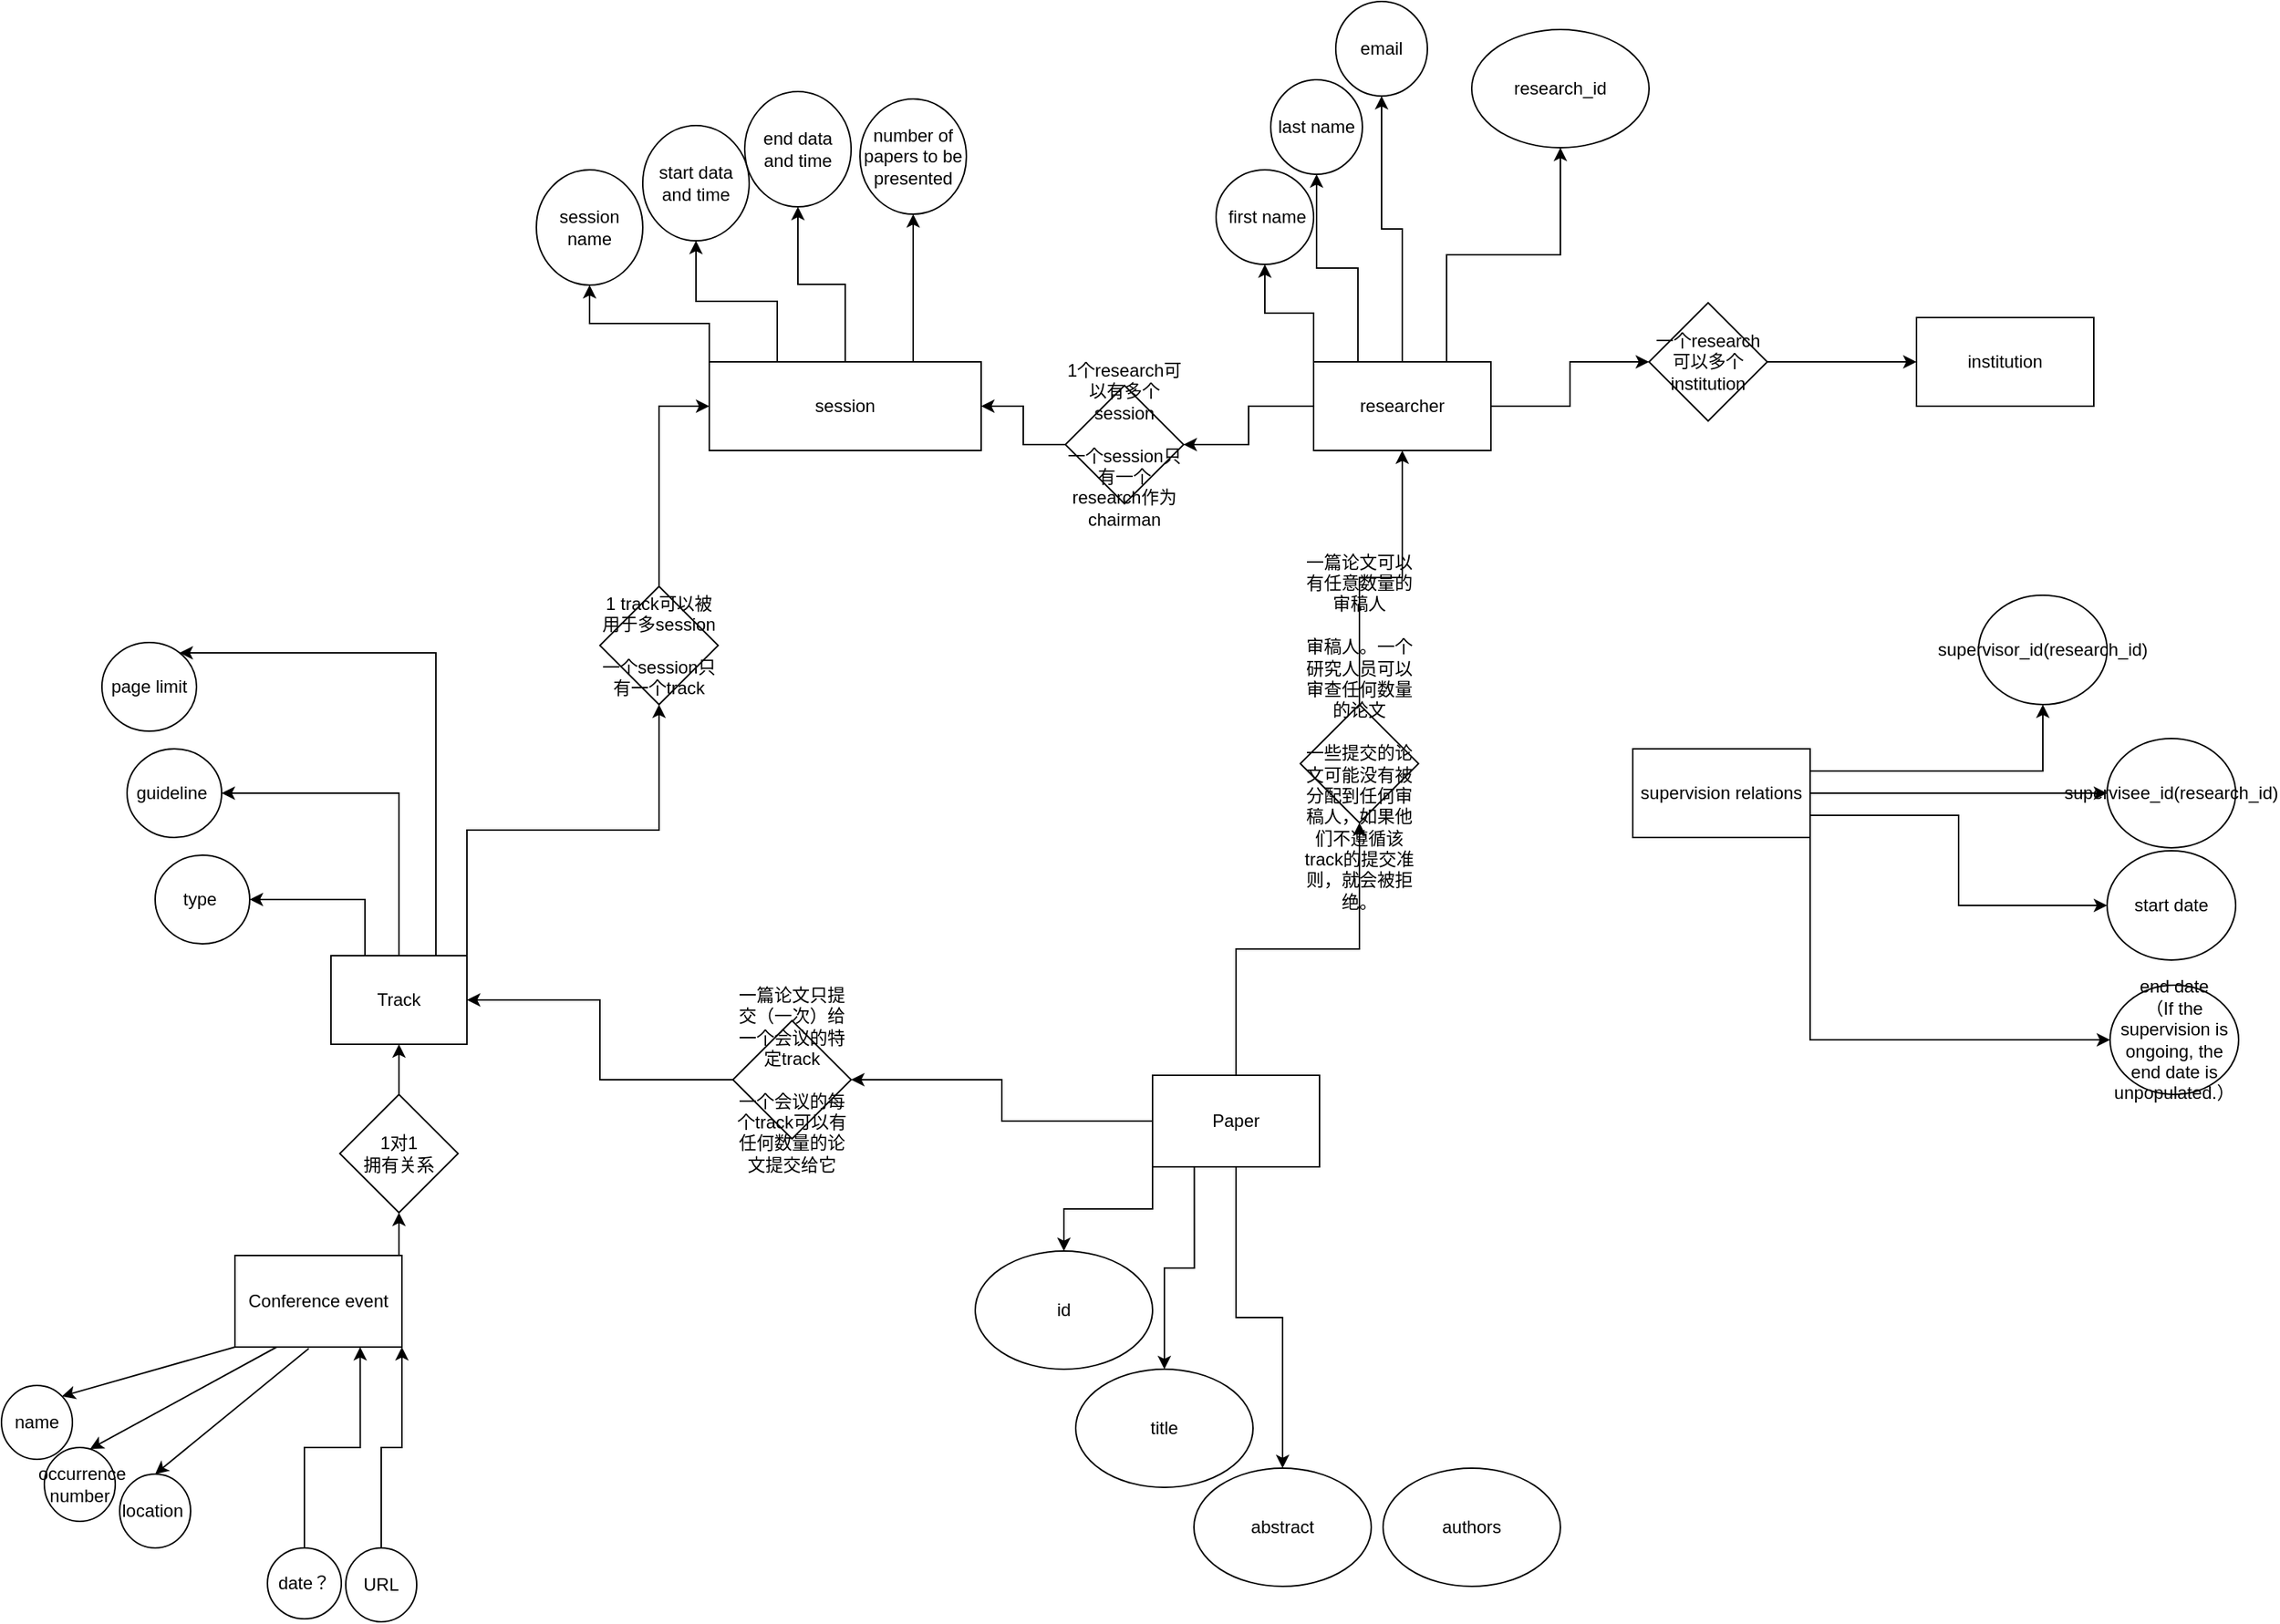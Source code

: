 <mxfile version="21.1.1" type="github">
  <diagram id="R2lEEEUBdFMjLlhIrx00" name="Page-1">
    <mxGraphModel dx="1687" dy="1999" grid="0" gridSize="10" guides="1" tooltips="1" connect="1" arrows="1" fold="1" page="1" pageScale="1" pageWidth="850" pageHeight="1100" math="0" shadow="0" extFonts="Permanent Marker^https://fonts.googleapis.com/css?family=Permanent+Marker">
      <root>
        <mxCell id="0" />
        <mxCell id="1" parent="0" />
        <mxCell id="jLtFNhoKEC5xuxH08Q8--1" value="name" style="ellipse;whiteSpace=wrap;html=1;" vertex="1" parent="1">
          <mxGeometry x="23" y="283" width="48" height="50" as="geometry" />
        </mxCell>
        <mxCell id="jLtFNhoKEC5xuxH08Q8--14" style="edgeStyle=orthogonalEdgeStyle;rounded=0;orthogonalLoop=1;jettySize=auto;html=1;exitX=1;exitY=0;exitDx=0;exitDy=0;entryX=0.5;entryY=1;entryDx=0;entryDy=0;" edge="1" parent="1" source="jLtFNhoKEC5xuxH08Q8--2" target="jLtFNhoKEC5xuxH08Q8--66">
          <mxGeometry relative="1" as="geometry">
            <mxPoint x="231" y="81" as="targetPoint" />
          </mxGeometry>
        </mxCell>
        <mxCell id="jLtFNhoKEC5xuxH08Q8--2" value="Conference event" style="rounded=0;whiteSpace=wrap;html=1;" vertex="1" parent="1">
          <mxGeometry x="181" y="195" width="113" height="62" as="geometry" />
        </mxCell>
        <mxCell id="jLtFNhoKEC5xuxH08Q8--3" value="&amp;nbsp;occurrence number" style="ellipse;whiteSpace=wrap;html=1;" vertex="1" parent="1">
          <mxGeometry x="52" y="325" width="48" height="50" as="geometry" />
        </mxCell>
        <mxCell id="jLtFNhoKEC5xuxH08Q8--4" value="" style="endArrow=classic;html=1;rounded=0;entryX=1;entryY=0;entryDx=0;entryDy=0;exitX=0;exitY=1;exitDx=0;exitDy=0;" edge="1" parent="1" source="jLtFNhoKEC5xuxH08Q8--2" target="jLtFNhoKEC5xuxH08Q8--1">
          <mxGeometry width="50" height="50" relative="1" as="geometry">
            <mxPoint x="132" y="247" as="sourcePoint" />
            <mxPoint x="182" y="197" as="targetPoint" />
          </mxGeometry>
        </mxCell>
        <mxCell id="jLtFNhoKEC5xuxH08Q8--5" value="" style="endArrow=classic;html=1;rounded=0;entryX=0.646;entryY=0.02;entryDx=0;entryDy=0;exitX=0.25;exitY=1;exitDx=0;exitDy=0;entryPerimeter=0;" edge="1" parent="1" source="jLtFNhoKEC5xuxH08Q8--2" target="jLtFNhoKEC5xuxH08Q8--3">
          <mxGeometry width="50" height="50" relative="1" as="geometry">
            <mxPoint x="118" y="267" as="sourcePoint" />
            <mxPoint x="74" y="300" as="targetPoint" />
          </mxGeometry>
        </mxCell>
        <mxCell id="jLtFNhoKEC5xuxH08Q8--6" value="location&amp;nbsp;" style="ellipse;whiteSpace=wrap;html=1;" vertex="1" parent="1">
          <mxGeometry x="103" y="343" width="48" height="50" as="geometry" />
        </mxCell>
        <mxCell id="jLtFNhoKEC5xuxH08Q8--7" value="" style="endArrow=classic;html=1;rounded=0;entryX=0.5;entryY=0;entryDx=0;entryDy=0;exitX=0.442;exitY=1.016;exitDx=0;exitDy=0;exitPerimeter=0;" edge="1" parent="1" source="jLtFNhoKEC5xuxH08Q8--2" target="jLtFNhoKEC5xuxH08Q8--6">
          <mxGeometry width="50" height="50" relative="1" as="geometry">
            <mxPoint x="150" y="262" as="sourcePoint" />
            <mxPoint x="93" y="336" as="targetPoint" />
          </mxGeometry>
        </mxCell>
        <mxCell id="jLtFNhoKEC5xuxH08Q8--70" style="edgeStyle=orthogonalEdgeStyle;rounded=0;orthogonalLoop=1;jettySize=auto;html=1;exitX=0;exitY=0.5;exitDx=0;exitDy=0;entryX=0.75;entryY=1;entryDx=0;entryDy=0;" edge="1" parent="1" source="jLtFNhoKEC5xuxH08Q8--8" target="jLtFNhoKEC5xuxH08Q8--2">
          <mxGeometry relative="1" as="geometry" />
        </mxCell>
        <mxCell id="jLtFNhoKEC5xuxH08Q8--8" value="date？" style="ellipse;whiteSpace=wrap;html=1;direction=south;" vertex="1" parent="1">
          <mxGeometry x="203" y="393" width="50" height="48" as="geometry" />
        </mxCell>
        <mxCell id="jLtFNhoKEC5xuxH08Q8--71" style="edgeStyle=orthogonalEdgeStyle;rounded=0;orthogonalLoop=1;jettySize=auto;html=1;exitX=0.5;exitY=0;exitDx=0;exitDy=0;entryX=1;entryY=1;entryDx=0;entryDy=0;" edge="1" parent="1" source="jLtFNhoKEC5xuxH08Q8--10" target="jLtFNhoKEC5xuxH08Q8--2">
          <mxGeometry relative="1" as="geometry" />
        </mxCell>
        <mxCell id="jLtFNhoKEC5xuxH08Q8--10" value="URL" style="ellipse;whiteSpace=wrap;html=1;" vertex="1" parent="1">
          <mxGeometry x="256" y="393" width="48" height="50" as="geometry" />
        </mxCell>
        <mxCell id="jLtFNhoKEC5xuxH08Q8--16" style="edgeStyle=orthogonalEdgeStyle;rounded=0;orthogonalLoop=1;jettySize=auto;html=1;exitX=0.25;exitY=0;exitDx=0;exitDy=0;entryX=1;entryY=0.5;entryDx=0;entryDy=0;" edge="1" parent="1" source="jLtFNhoKEC5xuxH08Q8--13" target="jLtFNhoKEC5xuxH08Q8--15">
          <mxGeometry relative="1" as="geometry" />
        </mxCell>
        <mxCell id="jLtFNhoKEC5xuxH08Q8--18" style="edgeStyle=orthogonalEdgeStyle;rounded=0;orthogonalLoop=1;jettySize=auto;html=1;exitX=0.5;exitY=0;exitDx=0;exitDy=0;entryX=1;entryY=0.5;entryDx=0;entryDy=0;" edge="1" parent="1" source="jLtFNhoKEC5xuxH08Q8--13" target="jLtFNhoKEC5xuxH08Q8--17">
          <mxGeometry relative="1" as="geometry" />
        </mxCell>
        <mxCell id="jLtFNhoKEC5xuxH08Q8--20" style="edgeStyle=orthogonalEdgeStyle;rounded=0;orthogonalLoop=1;jettySize=auto;html=1;exitX=0.75;exitY=0;exitDx=0;exitDy=0;" edge="1" parent="1" source="jLtFNhoKEC5xuxH08Q8--13" target="jLtFNhoKEC5xuxH08Q8--19">
          <mxGeometry relative="1" as="geometry">
            <Array as="points">
              <mxPoint x="317" y="-213" />
            </Array>
          </mxGeometry>
        </mxCell>
        <mxCell id="jLtFNhoKEC5xuxH08Q8--23" style="edgeStyle=orthogonalEdgeStyle;rounded=0;orthogonalLoop=1;jettySize=auto;html=1;exitX=1;exitY=0;exitDx=0;exitDy=0;" edge="1" parent="1" source="jLtFNhoKEC5xuxH08Q8--13" target="jLtFNhoKEC5xuxH08Q8--72">
          <mxGeometry relative="1" as="geometry" />
        </mxCell>
        <mxCell id="jLtFNhoKEC5xuxH08Q8--13" value="Track" style="rounded=0;whiteSpace=wrap;html=1;" vertex="1" parent="1">
          <mxGeometry x="246" y="-8" width="92" height="60" as="geometry" />
        </mxCell>
        <mxCell id="jLtFNhoKEC5xuxH08Q8--15" value="type&amp;nbsp;" style="ellipse;whiteSpace=wrap;html=1;" vertex="1" parent="1">
          <mxGeometry x="127" y="-76" width="64" height="60" as="geometry" />
        </mxCell>
        <mxCell id="jLtFNhoKEC5xuxH08Q8--17" value="guideline&amp;nbsp;" style="ellipse;whiteSpace=wrap;html=1;" vertex="1" parent="1">
          <mxGeometry x="108" y="-148" width="64" height="60" as="geometry" />
        </mxCell>
        <mxCell id="jLtFNhoKEC5xuxH08Q8--19" value="page limit" style="ellipse;whiteSpace=wrap;html=1;" vertex="1" parent="1">
          <mxGeometry x="91" y="-220" width="64" height="60" as="geometry" />
        </mxCell>
        <mxCell id="jLtFNhoKEC5xuxH08Q8--25" style="edgeStyle=orthogonalEdgeStyle;rounded=0;orthogonalLoop=1;jettySize=auto;html=1;exitX=0;exitY=0;exitDx=0;exitDy=0;entryX=0.5;entryY=1;entryDx=0;entryDy=0;" edge="1" parent="1" source="jLtFNhoKEC5xuxH08Q8--22" target="jLtFNhoKEC5xuxH08Q8--26">
          <mxGeometry relative="1" as="geometry">
            <mxPoint x="446" y="-465" as="targetPoint" />
          </mxGeometry>
        </mxCell>
        <mxCell id="jLtFNhoKEC5xuxH08Q8--29" style="edgeStyle=orthogonalEdgeStyle;rounded=0;orthogonalLoop=1;jettySize=auto;html=1;exitX=0.25;exitY=0;exitDx=0;exitDy=0;entryX=0.5;entryY=1;entryDx=0;entryDy=0;" edge="1" parent="1" source="jLtFNhoKEC5xuxH08Q8--22" target="jLtFNhoKEC5xuxH08Q8--28">
          <mxGeometry relative="1" as="geometry" />
        </mxCell>
        <mxCell id="jLtFNhoKEC5xuxH08Q8--31" style="edgeStyle=orthogonalEdgeStyle;rounded=0;orthogonalLoop=1;jettySize=auto;html=1;exitX=0.5;exitY=0;exitDx=0;exitDy=0;entryX=0.5;entryY=1;entryDx=0;entryDy=0;" edge="1" parent="1" source="jLtFNhoKEC5xuxH08Q8--22" target="jLtFNhoKEC5xuxH08Q8--30">
          <mxGeometry relative="1" as="geometry" />
        </mxCell>
        <mxCell id="jLtFNhoKEC5xuxH08Q8--32" style="edgeStyle=orthogonalEdgeStyle;rounded=0;orthogonalLoop=1;jettySize=auto;html=1;exitX=0.75;exitY=0;exitDx=0;exitDy=0;entryX=0.5;entryY=1;entryDx=0;entryDy=0;" edge="1" parent="1" source="jLtFNhoKEC5xuxH08Q8--22" target="jLtFNhoKEC5xuxH08Q8--33">
          <mxGeometry relative="1" as="geometry">
            <mxPoint x="634.941" y="-491.706" as="targetPoint" />
          </mxGeometry>
        </mxCell>
        <mxCell id="jLtFNhoKEC5xuxH08Q8--22" value="session" style="rounded=0;whiteSpace=wrap;html=1;" vertex="1" parent="1">
          <mxGeometry x="502" y="-410" width="184" height="60" as="geometry" />
        </mxCell>
        <mxCell id="jLtFNhoKEC5xuxH08Q8--26" value="session name" style="ellipse;whiteSpace=wrap;html=1;" vertex="1" parent="1">
          <mxGeometry x="385" y="-540" width="72" height="78" as="geometry" />
        </mxCell>
        <mxCell id="jLtFNhoKEC5xuxH08Q8--28" value="start data and time" style="ellipse;whiteSpace=wrap;html=1;" vertex="1" parent="1">
          <mxGeometry x="457" y="-570" width="72" height="78" as="geometry" />
        </mxCell>
        <mxCell id="jLtFNhoKEC5xuxH08Q8--30" value="end data and time" style="ellipse;whiteSpace=wrap;html=1;" vertex="1" parent="1">
          <mxGeometry x="526" y="-593" width="72" height="78" as="geometry" />
        </mxCell>
        <mxCell id="jLtFNhoKEC5xuxH08Q8--33" value="number of papers to be presented" style="ellipse;whiteSpace=wrap;html=1;" vertex="1" parent="1">
          <mxGeometry x="604" y="-588" width="72" height="78" as="geometry" />
        </mxCell>
        <mxCell id="jLtFNhoKEC5xuxH08Q8--43" style="edgeStyle=orthogonalEdgeStyle;rounded=0;orthogonalLoop=1;jettySize=auto;html=1;exitX=0;exitY=0;exitDx=0;exitDy=0;entryX=0.5;entryY=1;entryDx=0;entryDy=0;" edge="1" parent="1" source="jLtFNhoKEC5xuxH08Q8--37" target="jLtFNhoKEC5xuxH08Q8--42">
          <mxGeometry relative="1" as="geometry" />
        </mxCell>
        <mxCell id="jLtFNhoKEC5xuxH08Q8--45" style="edgeStyle=orthogonalEdgeStyle;rounded=0;orthogonalLoop=1;jettySize=auto;html=1;exitX=0.25;exitY=0;exitDx=0;exitDy=0;" edge="1" parent="1" source="jLtFNhoKEC5xuxH08Q8--37" target="jLtFNhoKEC5xuxH08Q8--44">
          <mxGeometry relative="1" as="geometry" />
        </mxCell>
        <mxCell id="jLtFNhoKEC5xuxH08Q8--47" style="edgeStyle=orthogonalEdgeStyle;rounded=0;orthogonalLoop=1;jettySize=auto;html=1;exitX=0.5;exitY=0;exitDx=0;exitDy=0;entryX=0.5;entryY=1;entryDx=0;entryDy=0;" edge="1" parent="1" source="jLtFNhoKEC5xuxH08Q8--37" target="jLtFNhoKEC5xuxH08Q8--46">
          <mxGeometry relative="1" as="geometry" />
        </mxCell>
        <mxCell id="jLtFNhoKEC5xuxH08Q8--76" style="edgeStyle=orthogonalEdgeStyle;rounded=0;orthogonalLoop=1;jettySize=auto;html=1;exitX=0;exitY=0.5;exitDx=0;exitDy=0;entryX=1;entryY=0.5;entryDx=0;entryDy=0;" edge="1" parent="1" source="jLtFNhoKEC5xuxH08Q8--37" target="jLtFNhoKEC5xuxH08Q8--74">
          <mxGeometry relative="1" as="geometry" />
        </mxCell>
        <mxCell id="jLtFNhoKEC5xuxH08Q8--79" style="edgeStyle=orthogonalEdgeStyle;rounded=0;orthogonalLoop=1;jettySize=auto;html=1;exitX=1;exitY=0.5;exitDx=0;exitDy=0;entryX=0;entryY=0.5;entryDx=0;entryDy=0;" edge="1" parent="1" source="jLtFNhoKEC5xuxH08Q8--37" target="jLtFNhoKEC5xuxH08Q8--78">
          <mxGeometry relative="1" as="geometry" />
        </mxCell>
        <mxCell id="jLtFNhoKEC5xuxH08Q8--81" style="edgeStyle=orthogonalEdgeStyle;rounded=0;orthogonalLoop=1;jettySize=auto;html=1;exitX=0.75;exitY=0;exitDx=0;exitDy=0;entryX=0.5;entryY=1;entryDx=0;entryDy=0;" edge="1" parent="1" source="jLtFNhoKEC5xuxH08Q8--37" target="jLtFNhoKEC5xuxH08Q8--82">
          <mxGeometry relative="1" as="geometry">
            <mxPoint x="1019" y="-535" as="targetPoint" />
          </mxGeometry>
        </mxCell>
        <mxCell id="jLtFNhoKEC5xuxH08Q8--37" value="researcher" style="rounded=0;whiteSpace=wrap;html=1;" vertex="1" parent="1">
          <mxGeometry x="911" y="-410" width="120" height="60" as="geometry" />
        </mxCell>
        <mxCell id="jLtFNhoKEC5xuxH08Q8--42" value="&amp;nbsp;first name" style="ellipse;whiteSpace=wrap;html=1;" vertex="1" parent="1">
          <mxGeometry x="845" y="-540" width="66" height="64" as="geometry" />
        </mxCell>
        <mxCell id="jLtFNhoKEC5xuxH08Q8--44" value="last name" style="ellipse;whiteSpace=wrap;html=1;" vertex="1" parent="1">
          <mxGeometry x="882" y="-601" width="62" height="64" as="geometry" />
        </mxCell>
        <mxCell id="jLtFNhoKEC5xuxH08Q8--46" value="email" style="ellipse;whiteSpace=wrap;html=1;" vertex="1" parent="1">
          <mxGeometry x="926" y="-654" width="62" height="64" as="geometry" />
        </mxCell>
        <mxCell id="jLtFNhoKEC5xuxH08Q8--50" value="institution" style="rounded=0;whiteSpace=wrap;html=1;" vertex="1" parent="1">
          <mxGeometry x="1319" y="-440" width="120" height="60" as="geometry" />
        </mxCell>
        <mxCell id="jLtFNhoKEC5xuxH08Q8--54" style="edgeStyle=orthogonalEdgeStyle;rounded=0;orthogonalLoop=1;jettySize=auto;html=1;exitX=1;exitY=0.25;exitDx=0;exitDy=0;" edge="1" parent="1" source="jLtFNhoKEC5xuxH08Q8--52" target="jLtFNhoKEC5xuxH08Q8--53">
          <mxGeometry relative="1" as="geometry" />
        </mxCell>
        <mxCell id="jLtFNhoKEC5xuxH08Q8--56" style="edgeStyle=orthogonalEdgeStyle;rounded=0;orthogonalLoop=1;jettySize=auto;html=1;exitX=1;exitY=0.5;exitDx=0;exitDy=0;" edge="1" parent="1" source="jLtFNhoKEC5xuxH08Q8--52" target="jLtFNhoKEC5xuxH08Q8--55">
          <mxGeometry relative="1" as="geometry" />
        </mxCell>
        <mxCell id="jLtFNhoKEC5xuxH08Q8--60" style="edgeStyle=orthogonalEdgeStyle;rounded=0;orthogonalLoop=1;jettySize=auto;html=1;exitX=1;exitY=0.75;exitDx=0;exitDy=0;entryX=0;entryY=0.5;entryDx=0;entryDy=0;" edge="1" parent="1" source="jLtFNhoKEC5xuxH08Q8--52" target="jLtFNhoKEC5xuxH08Q8--57">
          <mxGeometry relative="1" as="geometry" />
        </mxCell>
        <mxCell id="jLtFNhoKEC5xuxH08Q8--61" style="edgeStyle=orthogonalEdgeStyle;rounded=0;orthogonalLoop=1;jettySize=auto;html=1;exitX=1;exitY=1;exitDx=0;exitDy=0;entryX=0;entryY=0.5;entryDx=0;entryDy=0;" edge="1" parent="1" source="jLtFNhoKEC5xuxH08Q8--52" target="jLtFNhoKEC5xuxH08Q8--59">
          <mxGeometry relative="1" as="geometry" />
        </mxCell>
        <mxCell id="jLtFNhoKEC5xuxH08Q8--52" value="supervision relations" style="rounded=0;whiteSpace=wrap;html=1;" vertex="1" parent="1">
          <mxGeometry x="1127" y="-148" width="120" height="60" as="geometry" />
        </mxCell>
        <mxCell id="jLtFNhoKEC5xuxH08Q8--53" value="supervisor_id(research_id)" style="ellipse;whiteSpace=wrap;html=1;" vertex="1" parent="1">
          <mxGeometry x="1361" y="-252" width="87" height="74" as="geometry" />
        </mxCell>
        <mxCell id="jLtFNhoKEC5xuxH08Q8--55" value="supervisee_id(research_id)" style="ellipse;whiteSpace=wrap;html=1;" vertex="1" parent="1">
          <mxGeometry x="1448" y="-155" width="87" height="74" as="geometry" />
        </mxCell>
        <mxCell id="jLtFNhoKEC5xuxH08Q8--57" value="start date" style="ellipse;whiteSpace=wrap;html=1;" vertex="1" parent="1">
          <mxGeometry x="1448" y="-79" width="87" height="74" as="geometry" />
        </mxCell>
        <mxCell id="jLtFNhoKEC5xuxH08Q8--59" value="end date&lt;br&gt;（If the supervision is ongoing, the end date is unpopulated.）" style="ellipse;whiteSpace=wrap;html=1;" vertex="1" parent="1">
          <mxGeometry x="1450" y="12" width="87" height="74" as="geometry" />
        </mxCell>
        <mxCell id="jLtFNhoKEC5xuxH08Q8--67" style="edgeStyle=orthogonalEdgeStyle;rounded=0;orthogonalLoop=1;jettySize=auto;html=1;exitX=0.5;exitY=0;exitDx=0;exitDy=0;entryX=0.5;entryY=1;entryDx=0;entryDy=0;" edge="1" parent="1" source="jLtFNhoKEC5xuxH08Q8--66" target="jLtFNhoKEC5xuxH08Q8--13">
          <mxGeometry relative="1" as="geometry" />
        </mxCell>
        <mxCell id="jLtFNhoKEC5xuxH08Q8--66" value="1对1&lt;br&gt;拥有关系" style="rhombus;whiteSpace=wrap;html=1;" vertex="1" parent="1">
          <mxGeometry x="252" y="86" width="80" height="80" as="geometry" />
        </mxCell>
        <mxCell id="jLtFNhoKEC5xuxH08Q8--73" style="edgeStyle=orthogonalEdgeStyle;rounded=0;orthogonalLoop=1;jettySize=auto;html=1;exitX=0.5;exitY=0;exitDx=0;exitDy=0;entryX=0;entryY=0.5;entryDx=0;entryDy=0;" edge="1" parent="1" source="jLtFNhoKEC5xuxH08Q8--72" target="jLtFNhoKEC5xuxH08Q8--22">
          <mxGeometry relative="1" as="geometry" />
        </mxCell>
        <mxCell id="jLtFNhoKEC5xuxH08Q8--72" value="1 track可以被用于多session&lt;br&gt;&lt;br&gt;一个session只有一个track" style="rhombus;whiteSpace=wrap;html=1;" vertex="1" parent="1">
          <mxGeometry x="428" y="-258" width="80" height="80" as="geometry" />
        </mxCell>
        <mxCell id="jLtFNhoKEC5xuxH08Q8--77" style="edgeStyle=orthogonalEdgeStyle;rounded=0;orthogonalLoop=1;jettySize=auto;html=1;exitX=0;exitY=0.5;exitDx=0;exitDy=0;" edge="1" parent="1" source="jLtFNhoKEC5xuxH08Q8--74" target="jLtFNhoKEC5xuxH08Q8--22">
          <mxGeometry relative="1" as="geometry" />
        </mxCell>
        <mxCell id="jLtFNhoKEC5xuxH08Q8--74" value="1个research可以有多个session&lt;br&gt;&lt;br&gt;一个session只有一个research作为chairman" style="rhombus;whiteSpace=wrap;html=1;" vertex="1" parent="1">
          <mxGeometry x="743" y="-394" width="80" height="80" as="geometry" />
        </mxCell>
        <mxCell id="jLtFNhoKEC5xuxH08Q8--80" style="edgeStyle=orthogonalEdgeStyle;rounded=0;orthogonalLoop=1;jettySize=auto;html=1;exitX=1;exitY=0.5;exitDx=0;exitDy=0;" edge="1" parent="1" source="jLtFNhoKEC5xuxH08Q8--78" target="jLtFNhoKEC5xuxH08Q8--50">
          <mxGeometry relative="1" as="geometry" />
        </mxCell>
        <mxCell id="jLtFNhoKEC5xuxH08Q8--78" value="一个research可以多个institution" style="rhombus;whiteSpace=wrap;html=1;" vertex="1" parent="1">
          <mxGeometry x="1138" y="-450" width="80" height="80" as="geometry" />
        </mxCell>
        <mxCell id="jLtFNhoKEC5xuxH08Q8--82" value="research_id" style="ellipse;whiteSpace=wrap;html=1;" vertex="1" parent="1">
          <mxGeometry x="1018" y="-635" width="120" height="80" as="geometry" />
        </mxCell>
        <mxCell id="jLtFNhoKEC5xuxH08Q8--85" style="edgeStyle=orthogonalEdgeStyle;rounded=0;orthogonalLoop=1;jettySize=auto;html=1;exitX=0;exitY=1;exitDx=0;exitDy=0;" edge="1" parent="1" source="jLtFNhoKEC5xuxH08Q8--83" target="jLtFNhoKEC5xuxH08Q8--84">
          <mxGeometry relative="1" as="geometry" />
        </mxCell>
        <mxCell id="jLtFNhoKEC5xuxH08Q8--87" style="edgeStyle=orthogonalEdgeStyle;rounded=0;orthogonalLoop=1;jettySize=auto;html=1;exitX=0.25;exitY=1;exitDx=0;exitDy=0;" edge="1" parent="1" source="jLtFNhoKEC5xuxH08Q8--83" target="jLtFNhoKEC5xuxH08Q8--86">
          <mxGeometry relative="1" as="geometry" />
        </mxCell>
        <mxCell id="jLtFNhoKEC5xuxH08Q8--89" style="edgeStyle=orthogonalEdgeStyle;rounded=0;orthogonalLoop=1;jettySize=auto;html=1;exitX=0.5;exitY=1;exitDx=0;exitDy=0;entryX=0.5;entryY=0;entryDx=0;entryDy=0;" edge="1" parent="1" source="jLtFNhoKEC5xuxH08Q8--83" target="jLtFNhoKEC5xuxH08Q8--88">
          <mxGeometry relative="1" as="geometry" />
        </mxCell>
        <mxCell id="jLtFNhoKEC5xuxH08Q8--92" style="edgeStyle=orthogonalEdgeStyle;rounded=0;orthogonalLoop=1;jettySize=auto;html=1;exitX=0;exitY=0.5;exitDx=0;exitDy=0;" edge="1" parent="1" source="jLtFNhoKEC5xuxH08Q8--83" target="jLtFNhoKEC5xuxH08Q8--91">
          <mxGeometry relative="1" as="geometry" />
        </mxCell>
        <mxCell id="jLtFNhoKEC5xuxH08Q8--95" style="edgeStyle=orthogonalEdgeStyle;rounded=0;orthogonalLoop=1;jettySize=auto;html=1;exitX=0.5;exitY=0;exitDx=0;exitDy=0;entryX=0.5;entryY=1;entryDx=0;entryDy=0;" edge="1" parent="1" source="jLtFNhoKEC5xuxH08Q8--83" target="jLtFNhoKEC5xuxH08Q8--94">
          <mxGeometry relative="1" as="geometry" />
        </mxCell>
        <mxCell id="jLtFNhoKEC5xuxH08Q8--83" value="Paper" style="rounded=0;whiteSpace=wrap;html=1;" vertex="1" parent="1">
          <mxGeometry x="802" y="73" width="113" height="62" as="geometry" />
        </mxCell>
        <mxCell id="jLtFNhoKEC5xuxH08Q8--84" value="id&lt;br&gt;" style="ellipse;whiteSpace=wrap;html=1;" vertex="1" parent="1">
          <mxGeometry x="682" y="192" width="120" height="80" as="geometry" />
        </mxCell>
        <mxCell id="jLtFNhoKEC5xuxH08Q8--86" value="title" style="ellipse;whiteSpace=wrap;html=1;" vertex="1" parent="1">
          <mxGeometry x="750" y="272" width="120" height="80" as="geometry" />
        </mxCell>
        <mxCell id="jLtFNhoKEC5xuxH08Q8--88" value="abstract" style="ellipse;whiteSpace=wrap;html=1;" vertex="1" parent="1">
          <mxGeometry x="830" y="339" width="120" height="80" as="geometry" />
        </mxCell>
        <mxCell id="jLtFNhoKEC5xuxH08Q8--90" value="authors" style="ellipse;whiteSpace=wrap;html=1;" vertex="1" parent="1">
          <mxGeometry x="958" y="339" width="120" height="80" as="geometry" />
        </mxCell>
        <mxCell id="jLtFNhoKEC5xuxH08Q8--93" style="edgeStyle=orthogonalEdgeStyle;rounded=0;orthogonalLoop=1;jettySize=auto;html=1;exitX=0;exitY=0.5;exitDx=0;exitDy=0;entryX=1;entryY=0.5;entryDx=0;entryDy=0;" edge="1" parent="1" source="jLtFNhoKEC5xuxH08Q8--91" target="jLtFNhoKEC5xuxH08Q8--13">
          <mxGeometry relative="1" as="geometry" />
        </mxCell>
        <mxCell id="jLtFNhoKEC5xuxH08Q8--91" value="一篇论文只提交（一次）给一个会议的特定track&lt;br&gt;&lt;br&gt;一个会议的每个track可以有任何数量的论文提交给它" style="rhombus;whiteSpace=wrap;html=1;" vertex="1" parent="1">
          <mxGeometry x="518" y="36" width="80" height="80" as="geometry" />
        </mxCell>
        <mxCell id="jLtFNhoKEC5xuxH08Q8--96" style="edgeStyle=orthogonalEdgeStyle;rounded=0;orthogonalLoop=1;jettySize=auto;html=1;exitX=0.5;exitY=0;exitDx=0;exitDy=0;" edge="1" parent="1" source="jLtFNhoKEC5xuxH08Q8--94" target="jLtFNhoKEC5xuxH08Q8--37">
          <mxGeometry relative="1" as="geometry" />
        </mxCell>
        <mxCell id="jLtFNhoKEC5xuxH08Q8--94" value="&lt;div&gt;一篇论文可以有任意数量的审稿人&lt;/div&gt;&lt;div&gt;&lt;br&gt;&lt;/div&gt;&lt;div&gt;审稿人。一个研究人员可以审查任何数量的论文&lt;/div&gt;&lt;div&gt;&lt;br&gt;&lt;/div&gt;&lt;div&gt;&lt;div&gt;一些提交的论文可能没有被分配到任何审稿人，如果他们不遵循该track的提交准则，就会被拒绝。&lt;/div&gt;&lt;/div&gt;&lt;div&gt;&lt;br&gt;&lt;/div&gt;&lt;div&gt;&lt;br&gt;&lt;/div&gt;&lt;div&gt;&lt;br&gt;&lt;/div&gt;" style="rhombus;whiteSpace=wrap;html=1;" vertex="1" parent="1">
          <mxGeometry x="902" y="-178" width="80" height="80" as="geometry" />
        </mxCell>
      </root>
    </mxGraphModel>
  </diagram>
</mxfile>
